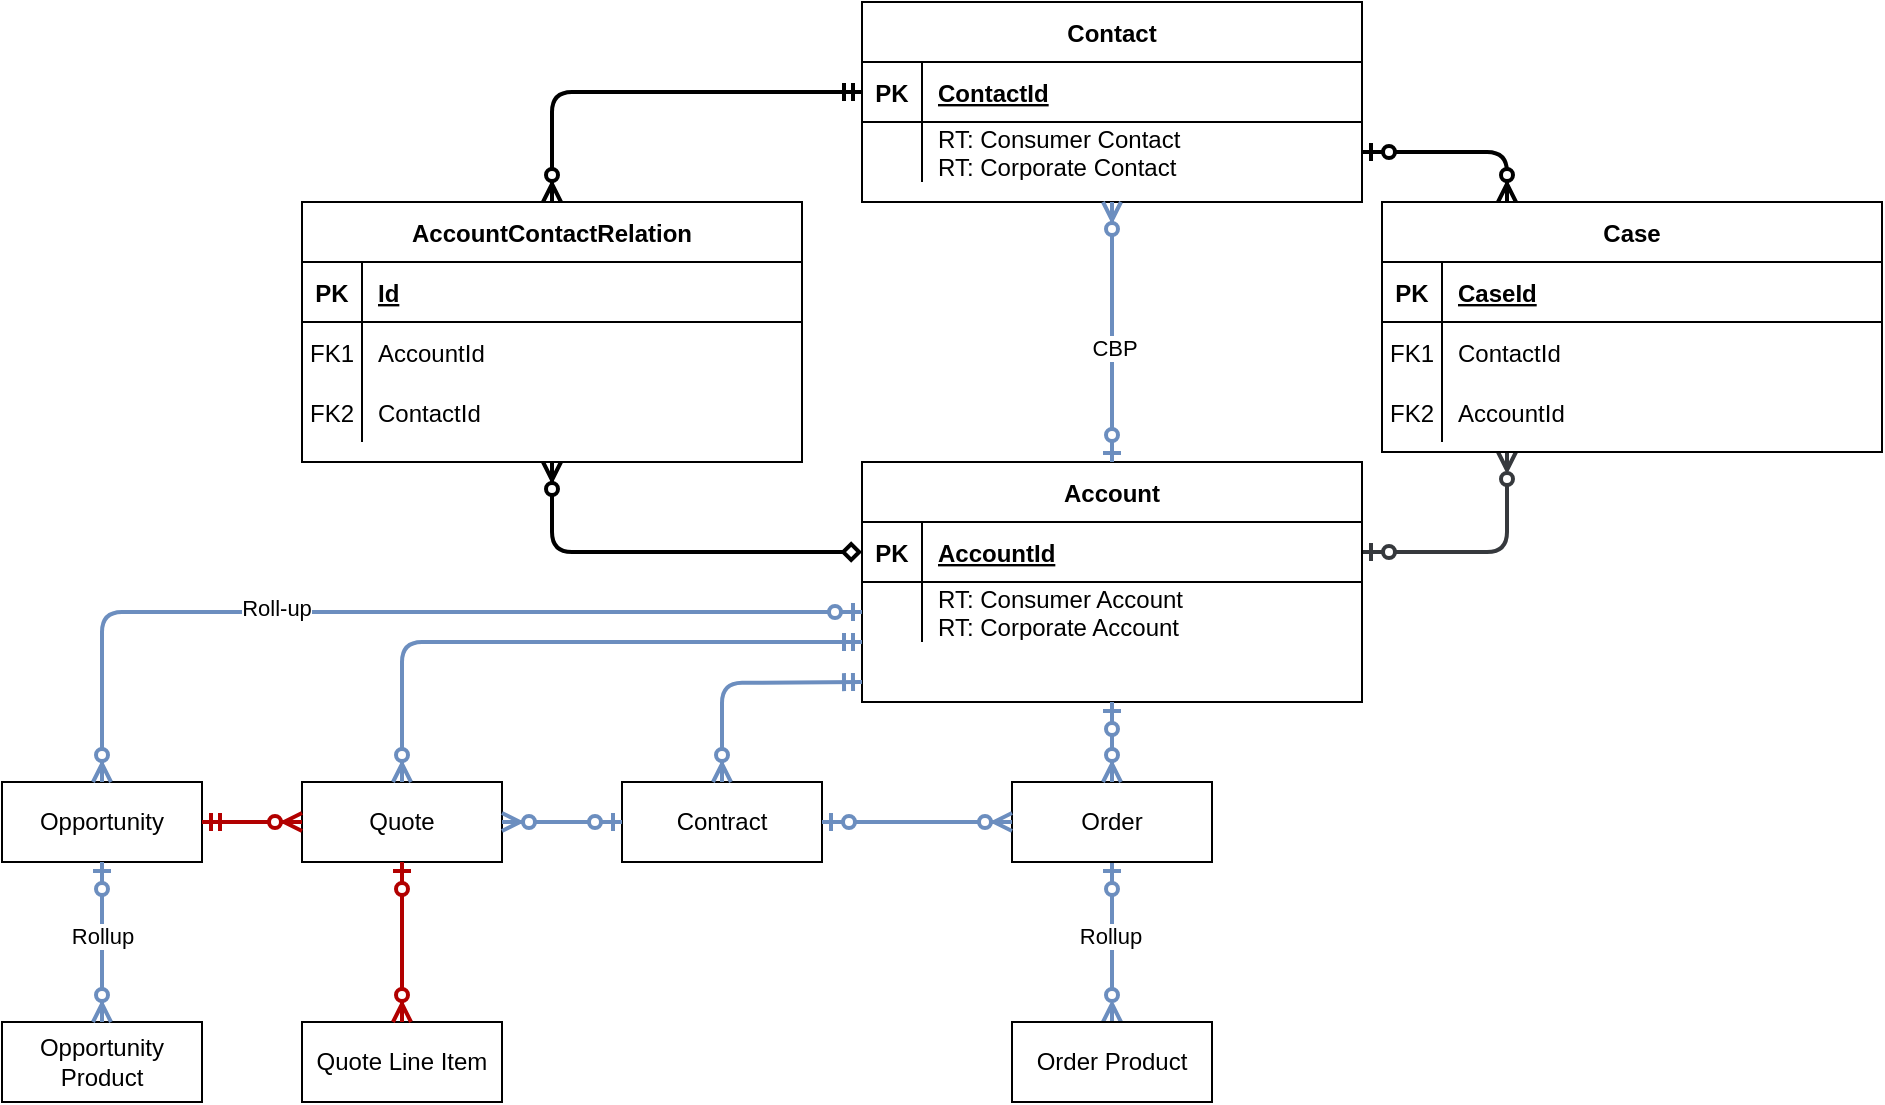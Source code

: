 <mxfile version="20.7.4" type="github" pages="2">
  <diagram id="R2lEEEUBdFMjLlhIrx00" name="Sales-Service">
    <mxGraphModel dx="2074" dy="1156" grid="1" gridSize="10" guides="1" tooltips="1" connect="1" arrows="1" fold="1" page="1" pageScale="1" pageWidth="1169" pageHeight="827" math="0" shadow="0" extFonts="Permanent Marker^https://fonts.googleapis.com/css?family=Permanent+Marker">
      <root>
        <mxCell id="0" />
        <mxCell id="1" parent="0" />
        <mxCell id="C-vyLk0tnHw3VtMMgP7b-12" value="" style="endArrow=ERzeroToMany;startArrow=diamond;endFill=1;startFill=0;exitX=0;exitY=0.5;exitDx=0;exitDy=0;edgeStyle=orthogonalEdgeStyle;entryX=0.5;entryY=1;entryDx=0;entryDy=0;strokeWidth=2;" parent="1" source="C-vyLk0tnHw3VtMMgP7b-3" target="C-vyLk0tnHw3VtMMgP7b-13" edge="1">
          <mxGeometry width="100" height="100" relative="1" as="geometry">
            <mxPoint x="430" y="360" as="sourcePoint" />
            <mxPoint x="260" y="280" as="targetPoint" />
          </mxGeometry>
        </mxCell>
        <mxCell id="OE3xt_lgJofFsbn4dfdl-23" value="" style="rounded=1;jumpStyle=arc;orthogonalLoop=1;jettySize=auto;html=1;strokeColor=#36393d;endArrow=ERzeroToMany;endFill=0;startArrow=ERzeroToOne;startFill=0;entryX=0.25;entryY=1;entryDx=0;entryDy=0;edgeStyle=orthogonalEdgeStyle;exitX=1;exitY=0.5;exitDx=0;exitDy=0;strokeWidth=2;fillColor=#cce5ff;" edge="1" parent="1" source="C-vyLk0tnHw3VtMMgP7b-3" target="LE-aH9tgaGi0Yq5PgmA7-1">
          <mxGeometry relative="1" as="geometry">
            <mxPoint x="640" y="270" as="targetPoint" />
          </mxGeometry>
        </mxCell>
        <mxCell id="C-vyLk0tnHw3VtMMgP7b-2" value="Account" style="shape=table;startSize=30;container=1;collapsible=1;childLayout=tableLayout;fixedRows=1;rowLines=0;fontStyle=1;align=center;resizeLast=1;" parent="1" vertex="1">
          <mxGeometry x="520" y="280" width="250" height="120" as="geometry" />
        </mxCell>
        <mxCell id="C-vyLk0tnHw3VtMMgP7b-3" value="" style="shape=partialRectangle;collapsible=0;dropTarget=0;pointerEvents=0;fillColor=none;points=[[0,0.5],[1,0.5]];portConstraint=eastwest;top=0;left=0;right=0;bottom=1;" parent="C-vyLk0tnHw3VtMMgP7b-2" vertex="1">
          <mxGeometry y="30" width="250" height="30" as="geometry" />
        </mxCell>
        <mxCell id="C-vyLk0tnHw3VtMMgP7b-4" value="PK" style="shape=partialRectangle;overflow=hidden;connectable=0;fillColor=none;top=0;left=0;bottom=0;right=0;fontStyle=1;" parent="C-vyLk0tnHw3VtMMgP7b-3" vertex="1">
          <mxGeometry width="30" height="30" as="geometry">
            <mxRectangle width="30" height="30" as="alternateBounds" />
          </mxGeometry>
        </mxCell>
        <mxCell id="C-vyLk0tnHw3VtMMgP7b-5" value="AccountId" style="shape=partialRectangle;overflow=hidden;connectable=0;fillColor=none;top=0;left=0;bottom=0;right=0;align=left;spacingLeft=6;fontStyle=5;" parent="C-vyLk0tnHw3VtMMgP7b-3" vertex="1">
          <mxGeometry x="30" width="220" height="30" as="geometry">
            <mxRectangle width="220" height="30" as="alternateBounds" />
          </mxGeometry>
        </mxCell>
        <mxCell id="C-vyLk0tnHw3VtMMgP7b-6" value="" style="shape=partialRectangle;collapsible=0;dropTarget=0;pointerEvents=0;fillColor=none;points=[[0,0.5],[1,0.5]];portConstraint=eastwest;top=0;left=0;right=0;bottom=0;" parent="C-vyLk0tnHw3VtMMgP7b-2" vertex="1">
          <mxGeometry y="60" width="250" height="30" as="geometry" />
        </mxCell>
        <mxCell id="C-vyLk0tnHw3VtMMgP7b-7" value="" style="shape=partialRectangle;overflow=hidden;connectable=0;fillColor=none;top=0;left=0;bottom=0;right=0;" parent="C-vyLk0tnHw3VtMMgP7b-6" vertex="1">
          <mxGeometry width="30" height="30" as="geometry">
            <mxRectangle width="30" height="30" as="alternateBounds" />
          </mxGeometry>
        </mxCell>
        <mxCell id="C-vyLk0tnHw3VtMMgP7b-8" value="RT: Consumer Account&#xa;RT: Corporate Account" style="shape=partialRectangle;overflow=hidden;connectable=0;fillColor=none;top=0;left=0;bottom=0;right=0;align=left;spacingLeft=6;" parent="C-vyLk0tnHw3VtMMgP7b-6" vertex="1">
          <mxGeometry x="30" width="220" height="30" as="geometry">
            <mxRectangle width="220" height="30" as="alternateBounds" />
          </mxGeometry>
        </mxCell>
        <mxCell id="C-vyLk0tnHw3VtMMgP7b-13" value="AccountContactRelation" style="shape=table;startSize=30;container=1;collapsible=1;childLayout=tableLayout;fixedRows=1;rowLines=0;fontStyle=1;align=center;resizeLast=1;" parent="1" vertex="1">
          <mxGeometry x="240" y="150" width="250" height="130" as="geometry" />
        </mxCell>
        <mxCell id="C-vyLk0tnHw3VtMMgP7b-14" value="" style="shape=partialRectangle;collapsible=0;dropTarget=0;pointerEvents=0;fillColor=none;points=[[0,0.5],[1,0.5]];portConstraint=eastwest;top=0;left=0;right=0;bottom=1;" parent="C-vyLk0tnHw3VtMMgP7b-13" vertex="1">
          <mxGeometry y="30" width="250" height="30" as="geometry" />
        </mxCell>
        <mxCell id="C-vyLk0tnHw3VtMMgP7b-15" value="PK" style="shape=partialRectangle;overflow=hidden;connectable=0;fillColor=none;top=0;left=0;bottom=0;right=0;fontStyle=1;" parent="C-vyLk0tnHw3VtMMgP7b-14" vertex="1">
          <mxGeometry width="30" height="30" as="geometry">
            <mxRectangle width="30" height="30" as="alternateBounds" />
          </mxGeometry>
        </mxCell>
        <mxCell id="C-vyLk0tnHw3VtMMgP7b-16" value="Id" style="shape=partialRectangle;overflow=hidden;connectable=0;fillColor=none;top=0;left=0;bottom=0;right=0;align=left;spacingLeft=6;fontStyle=5;" parent="C-vyLk0tnHw3VtMMgP7b-14" vertex="1">
          <mxGeometry x="30" width="220" height="30" as="geometry">
            <mxRectangle width="220" height="30" as="alternateBounds" />
          </mxGeometry>
        </mxCell>
        <mxCell id="C-vyLk0tnHw3VtMMgP7b-17" value="" style="shape=partialRectangle;collapsible=0;dropTarget=0;pointerEvents=0;fillColor=none;points=[[0,0.5],[1,0.5]];portConstraint=eastwest;top=0;left=0;right=0;bottom=0;" parent="C-vyLk0tnHw3VtMMgP7b-13" vertex="1">
          <mxGeometry y="60" width="250" height="30" as="geometry" />
        </mxCell>
        <mxCell id="C-vyLk0tnHw3VtMMgP7b-18" value="FK1" style="shape=partialRectangle;overflow=hidden;connectable=0;fillColor=none;top=0;left=0;bottom=0;right=0;" parent="C-vyLk0tnHw3VtMMgP7b-17" vertex="1">
          <mxGeometry width="30" height="30" as="geometry">
            <mxRectangle width="30" height="30" as="alternateBounds" />
          </mxGeometry>
        </mxCell>
        <mxCell id="C-vyLk0tnHw3VtMMgP7b-19" value="AccountId" style="shape=partialRectangle;overflow=hidden;connectable=0;fillColor=none;top=0;left=0;bottom=0;right=0;align=left;spacingLeft=6;" parent="C-vyLk0tnHw3VtMMgP7b-17" vertex="1">
          <mxGeometry x="30" width="220" height="30" as="geometry">
            <mxRectangle width="220" height="30" as="alternateBounds" />
          </mxGeometry>
        </mxCell>
        <mxCell id="C-vyLk0tnHw3VtMMgP7b-20" value="" style="shape=partialRectangle;collapsible=0;dropTarget=0;pointerEvents=0;fillColor=none;points=[[0,0.5],[1,0.5]];portConstraint=eastwest;top=0;left=0;right=0;bottom=0;" parent="C-vyLk0tnHw3VtMMgP7b-13" vertex="1">
          <mxGeometry y="90" width="250" height="30" as="geometry" />
        </mxCell>
        <mxCell id="C-vyLk0tnHw3VtMMgP7b-21" value="FK2" style="shape=partialRectangle;overflow=hidden;connectable=0;fillColor=none;top=0;left=0;bottom=0;right=0;" parent="C-vyLk0tnHw3VtMMgP7b-20" vertex="1">
          <mxGeometry width="30" height="30" as="geometry">
            <mxRectangle width="30" height="30" as="alternateBounds" />
          </mxGeometry>
        </mxCell>
        <mxCell id="C-vyLk0tnHw3VtMMgP7b-22" value="ContactId" style="shape=partialRectangle;overflow=hidden;connectable=0;fillColor=none;top=0;left=0;bottom=0;right=0;align=left;spacingLeft=6;" parent="C-vyLk0tnHw3VtMMgP7b-20" vertex="1">
          <mxGeometry x="30" width="220" height="30" as="geometry">
            <mxRectangle width="220" height="30" as="alternateBounds" />
          </mxGeometry>
        </mxCell>
        <mxCell id="C-vyLk0tnHw3VtMMgP7b-23" value="Contact" style="shape=table;startSize=30;container=1;collapsible=1;childLayout=tableLayout;fixedRows=1;rowLines=0;fontStyle=1;align=center;resizeLast=1;" parent="1" vertex="1">
          <mxGeometry x="520" y="50" width="250" height="100" as="geometry" />
        </mxCell>
        <mxCell id="C-vyLk0tnHw3VtMMgP7b-24" value="" style="shape=partialRectangle;collapsible=0;dropTarget=0;pointerEvents=0;fillColor=none;points=[[0,0.5],[1,0.5]];portConstraint=eastwest;top=0;left=0;right=0;bottom=1;" parent="C-vyLk0tnHw3VtMMgP7b-23" vertex="1">
          <mxGeometry y="30" width="250" height="30" as="geometry" />
        </mxCell>
        <mxCell id="C-vyLk0tnHw3VtMMgP7b-25" value="PK" style="shape=partialRectangle;overflow=hidden;connectable=0;fillColor=none;top=0;left=0;bottom=0;right=0;fontStyle=1;" parent="C-vyLk0tnHw3VtMMgP7b-24" vertex="1">
          <mxGeometry width="30" height="30" as="geometry">
            <mxRectangle width="30" height="30" as="alternateBounds" />
          </mxGeometry>
        </mxCell>
        <mxCell id="C-vyLk0tnHw3VtMMgP7b-26" value="ContactId" style="shape=partialRectangle;overflow=hidden;connectable=0;fillColor=none;top=0;left=0;bottom=0;right=0;align=left;spacingLeft=6;fontStyle=5;" parent="C-vyLk0tnHw3VtMMgP7b-24" vertex="1">
          <mxGeometry x="30" width="220" height="30" as="geometry">
            <mxRectangle width="220" height="30" as="alternateBounds" />
          </mxGeometry>
        </mxCell>
        <mxCell id="C-vyLk0tnHw3VtMMgP7b-27" value="" style="shape=partialRectangle;collapsible=0;dropTarget=0;pointerEvents=0;fillColor=none;points=[[0,0.5],[1,0.5]];portConstraint=eastwest;top=0;left=0;right=0;bottom=0;" parent="C-vyLk0tnHw3VtMMgP7b-23" vertex="1">
          <mxGeometry y="60" width="250" height="30" as="geometry" />
        </mxCell>
        <mxCell id="C-vyLk0tnHw3VtMMgP7b-28" value="" style="shape=partialRectangle;overflow=hidden;connectable=0;fillColor=none;top=0;left=0;bottom=0;right=0;" parent="C-vyLk0tnHw3VtMMgP7b-27" vertex="1">
          <mxGeometry width="30" height="30" as="geometry">
            <mxRectangle width="30" height="30" as="alternateBounds" />
          </mxGeometry>
        </mxCell>
        <mxCell id="C-vyLk0tnHw3VtMMgP7b-29" value="RT: Consumer Contact&#xa;RT: Corporate Contact" style="shape=partialRectangle;overflow=hidden;connectable=0;fillColor=none;top=0;left=0;bottom=0;right=0;align=left;spacingLeft=6;" parent="C-vyLk0tnHw3VtMMgP7b-27" vertex="1">
          <mxGeometry x="30" width="220" height="30" as="geometry">
            <mxRectangle width="220" height="30" as="alternateBounds" />
          </mxGeometry>
        </mxCell>
        <mxCell id="TfYKPDKi9-pqkv6VvDSB-5" value="" style="endArrow=ERzeroToMany;startArrow=ERmandOne;endFill=1;startFill=0;entryX=0.5;entryY=0;entryDx=0;entryDy=0;exitX=0;exitY=0.5;exitDx=0;exitDy=0;edgeStyle=orthogonalEdgeStyle;strokeWidth=2;" parent="1" source="C-vyLk0tnHw3VtMMgP7b-24" target="C-vyLk0tnHw3VtMMgP7b-13" edge="1">
          <mxGeometry width="100" height="100" relative="1" as="geometry">
            <mxPoint x="-260" y="200" as="sourcePoint" />
            <mxPoint x="-90" y="220" as="targetPoint" />
          </mxGeometry>
        </mxCell>
        <mxCell id="LE-aH9tgaGi0Yq5PgmA7-1" value="Case" style="shape=table;startSize=30;container=1;collapsible=1;childLayout=tableLayout;fixedRows=1;rowLines=0;fontStyle=1;align=center;resizeLast=1;" parent="1" vertex="1">
          <mxGeometry x="780" y="150" width="250" height="125" as="geometry" />
        </mxCell>
        <mxCell id="LE-aH9tgaGi0Yq5PgmA7-2" value="" style="shape=partialRectangle;collapsible=0;dropTarget=0;pointerEvents=0;fillColor=none;points=[[0,0.5],[1,0.5]];portConstraint=eastwest;top=0;left=0;right=0;bottom=1;" parent="LE-aH9tgaGi0Yq5PgmA7-1" vertex="1">
          <mxGeometry y="30" width="250" height="30" as="geometry" />
        </mxCell>
        <mxCell id="LE-aH9tgaGi0Yq5PgmA7-3" value="PK" style="shape=partialRectangle;overflow=hidden;connectable=0;fillColor=none;top=0;left=0;bottom=0;right=0;fontStyle=1;" parent="LE-aH9tgaGi0Yq5PgmA7-2" vertex="1">
          <mxGeometry width="30" height="30" as="geometry">
            <mxRectangle width="30" height="30" as="alternateBounds" />
          </mxGeometry>
        </mxCell>
        <mxCell id="LE-aH9tgaGi0Yq5PgmA7-4" value="CaseId" style="shape=partialRectangle;overflow=hidden;connectable=0;fillColor=none;top=0;left=0;bottom=0;right=0;align=left;spacingLeft=6;fontStyle=5;" parent="LE-aH9tgaGi0Yq5PgmA7-2" vertex="1">
          <mxGeometry x="30" width="220" height="30" as="geometry">
            <mxRectangle width="220" height="30" as="alternateBounds" />
          </mxGeometry>
        </mxCell>
        <mxCell id="LE-aH9tgaGi0Yq5PgmA7-5" value="" style="shape=partialRectangle;collapsible=0;dropTarget=0;pointerEvents=0;fillColor=none;points=[[0,0.5],[1,0.5]];portConstraint=eastwest;top=0;left=0;right=0;bottom=0;" parent="LE-aH9tgaGi0Yq5PgmA7-1" vertex="1">
          <mxGeometry y="60" width="250" height="30" as="geometry" />
        </mxCell>
        <mxCell id="LE-aH9tgaGi0Yq5PgmA7-6" value="FK1" style="shape=partialRectangle;overflow=hidden;connectable=0;fillColor=none;top=0;left=0;bottom=0;right=0;" parent="LE-aH9tgaGi0Yq5PgmA7-5" vertex="1">
          <mxGeometry width="30" height="30" as="geometry">
            <mxRectangle width="30" height="30" as="alternateBounds" />
          </mxGeometry>
        </mxCell>
        <mxCell id="LE-aH9tgaGi0Yq5PgmA7-7" value="ContactId" style="shape=partialRectangle;overflow=hidden;connectable=0;fillColor=none;top=0;left=0;bottom=0;right=0;align=left;spacingLeft=6;" parent="LE-aH9tgaGi0Yq5PgmA7-5" vertex="1">
          <mxGeometry x="30" width="220" height="30" as="geometry">
            <mxRectangle width="220" height="30" as="alternateBounds" />
          </mxGeometry>
        </mxCell>
        <mxCell id="OE3xt_lgJofFsbn4dfdl-14" value="" style="shape=partialRectangle;collapsible=0;dropTarget=0;pointerEvents=0;fillColor=none;points=[[0,0.5],[1,0.5]];portConstraint=eastwest;top=0;left=0;right=0;bottom=0;" vertex="1" parent="LE-aH9tgaGi0Yq5PgmA7-1">
          <mxGeometry y="90" width="250" height="30" as="geometry" />
        </mxCell>
        <mxCell id="OE3xt_lgJofFsbn4dfdl-15" value="FK2" style="shape=partialRectangle;overflow=hidden;connectable=0;fillColor=none;top=0;left=0;bottom=0;right=0;" vertex="1" parent="OE3xt_lgJofFsbn4dfdl-14">
          <mxGeometry width="30" height="30" as="geometry">
            <mxRectangle width="30" height="30" as="alternateBounds" />
          </mxGeometry>
        </mxCell>
        <mxCell id="OE3xt_lgJofFsbn4dfdl-16" value="AccountId" style="shape=partialRectangle;overflow=hidden;connectable=0;fillColor=none;top=0;left=0;bottom=0;right=0;align=left;spacingLeft=6;" vertex="1" parent="OE3xt_lgJofFsbn4dfdl-14">
          <mxGeometry x="30" width="220" height="30" as="geometry">
            <mxRectangle width="220" height="30" as="alternateBounds" />
          </mxGeometry>
        </mxCell>
        <mxCell id="LE-aH9tgaGi0Yq5PgmA7-12" value="" style="endArrow=ERzeroToMany;startArrow=ERzeroToOne;endFill=1;startFill=0;exitX=0.5;exitY=0;exitDx=0;exitDy=0;entryX=0.5;entryY=1;entryDx=0;entryDy=0;fillColor=#dae8fc;gradientColor=#7ea6e0;strokeColor=#6c8ebf;strokeWidth=2;" parent="1" source="C-vyLk0tnHw3VtMMgP7b-2" target="C-vyLk0tnHw3VtMMgP7b-23" edge="1">
          <mxGeometry width="100" height="100" relative="1" as="geometry">
            <mxPoint x="770" y="395" as="sourcePoint" />
            <mxPoint x="600" y="210" as="targetPoint" />
          </mxGeometry>
        </mxCell>
        <mxCell id="WA9UghRw6gRbrNqhcR1E-60" value="CBP" style="edgeLabel;html=1;align=center;verticalAlign=middle;resizable=0;points=[];" vertex="1" connectable="0" parent="LE-aH9tgaGi0Yq5PgmA7-12">
          <mxGeometry x="-0.123" y="-1" relative="1" as="geometry">
            <mxPoint as="offset" />
          </mxGeometry>
        </mxCell>
        <mxCell id="OE3xt_lgJofFsbn4dfdl-2" value="" style="endArrow=ERzeroToMany;startArrow=ERzeroToOne;endFill=1;startFill=0;rounded=1;strokeColor=default;jumpStyle=arc;exitX=1;exitY=0.5;exitDx=0;exitDy=0;entryX=0.25;entryY=0;entryDx=0;entryDy=0;edgeStyle=orthogonalEdgeStyle;strokeWidth=2;" edge="1" parent="1" source="C-vyLk0tnHw3VtMMgP7b-27" target="LE-aH9tgaGi0Yq5PgmA7-1">
          <mxGeometry width="100" height="100" relative="1" as="geometry">
            <mxPoint x="870" y="110" as="sourcePoint" />
            <mxPoint x="880" y="157.5" as="targetPoint" />
          </mxGeometry>
        </mxCell>
        <mxCell id="WA9UghRw6gRbrNqhcR1E-34" value="Opportunity" style="whiteSpace=wrap;html=1;align=center;" vertex="1" parent="1">
          <mxGeometry x="90" y="440" width="100" height="40" as="geometry" />
        </mxCell>
        <mxCell id="WA9UghRw6gRbrNqhcR1E-35" value="Opportunity Product" style="whiteSpace=wrap;html=1;align=center;" vertex="1" parent="1">
          <mxGeometry x="90" y="560" width="100" height="40" as="geometry" />
        </mxCell>
        <mxCell id="WA9UghRw6gRbrNqhcR1E-36" value="" style="edgeStyle=orthogonalEdgeStyle;fontSize=12;html=1;endArrow=ERzeroToMany;startArrow=ERzeroToOne;rounded=1;strokeColor=#6c8ebf;jumpStyle=arc;orthogonal=0;snapToPoint=0;entryX=0.5;entryY=0;entryDx=0;entryDy=0;exitX=0;exitY=0.5;exitDx=0;exitDy=0;fillColor=#dae8fc;gradientColor=#7ea6e0;strokeWidth=2;" edge="1" parent="1" source="C-vyLk0tnHw3VtMMgP7b-6" target="WA9UghRw6gRbrNqhcR1E-34">
          <mxGeometry x="-0.929" width="100" height="100" relative="1" as="geometry">
            <mxPoint x="610" y="420" as="sourcePoint" />
            <mxPoint x="150" y="430" as="targetPoint" />
            <mxPoint as="offset" />
          </mxGeometry>
        </mxCell>
        <mxCell id="WA9UghRw6gRbrNqhcR1E-51" value="Roll-up" style="edgeLabel;html=1;align=center;verticalAlign=middle;resizable=0;points=[];" vertex="1" connectable="0" parent="WA9UghRw6gRbrNqhcR1E-36">
          <mxGeometry x="0.26" y="-2" relative="1" as="geometry">
            <mxPoint as="offset" />
          </mxGeometry>
        </mxCell>
        <mxCell id="WA9UghRw6gRbrNqhcR1E-38" value="" style="fontSize=12;html=1;endArrow=ERzeroToMany;startArrow=ERzeroToOne;rounded=1;strokeColor=#6c8ebf;jumpStyle=arc;orthogonal=0;snapToPoint=0;exitX=0.5;exitY=1;exitDx=0;exitDy=0;entryX=0.5;entryY=0;entryDx=0;entryDy=0;fillColor=#dae8fc;gradientColor=#7ea6e0;strokeWidth=2;" edge="1" parent="1" source="WA9UghRw6gRbrNqhcR1E-34" target="WA9UghRw6gRbrNqhcR1E-35">
          <mxGeometry x="-0.929" width="100" height="100" relative="1" as="geometry">
            <mxPoint x="150" y="500" as="sourcePoint" />
            <mxPoint x="180" y="582.5" as="targetPoint" />
            <mxPoint as="offset" />
          </mxGeometry>
        </mxCell>
        <mxCell id="WA9UghRw6gRbrNqhcR1E-52" value="Rollup" style="edgeLabel;html=1;align=center;verticalAlign=middle;resizable=0;points=[];" vertex="1" connectable="0" parent="WA9UghRw6gRbrNqhcR1E-38">
          <mxGeometry x="-0.075" relative="1" as="geometry">
            <mxPoint as="offset" />
          </mxGeometry>
        </mxCell>
        <mxCell id="WA9UghRw6gRbrNqhcR1E-39" value="Quote" style="whiteSpace=wrap;html=1;align=center;" vertex="1" parent="1">
          <mxGeometry x="240" y="440" width="100" height="40" as="geometry" />
        </mxCell>
        <mxCell id="WA9UghRw6gRbrNqhcR1E-40" value="Quote Line Item" style="whiteSpace=wrap;html=1;align=center;" vertex="1" parent="1">
          <mxGeometry x="240" y="560" width="100" height="40" as="geometry" />
        </mxCell>
        <mxCell id="WA9UghRw6gRbrNqhcR1E-41" value="" style="fontSize=12;html=1;endArrow=ERzeroToMany;startArrow=ERzeroToOne;rounded=1;strokeColor=#B20000;jumpStyle=arc;orthogonal=0;snapToPoint=0;exitX=0.5;exitY=1;exitDx=0;exitDy=0;entryX=0.5;entryY=0;entryDx=0;entryDy=0;fillColor=#e51400;strokeWidth=2;" edge="1" parent="1" source="WA9UghRw6gRbrNqhcR1E-39" target="WA9UghRw6gRbrNqhcR1E-40">
          <mxGeometry x="-0.929" width="100" height="100" relative="1" as="geometry">
            <mxPoint x="300" y="500" as="sourcePoint" />
            <mxPoint x="330" y="582.5" as="targetPoint" />
            <mxPoint as="offset" />
          </mxGeometry>
        </mxCell>
        <mxCell id="WA9UghRw6gRbrNqhcR1E-42" value="" style="edgeStyle=orthogonalEdgeStyle;fontSize=12;html=1;endArrow=ERzeroToMany;startArrow=ERmandOne;rounded=1;strokeColor=#6c8ebf;jumpStyle=arc;orthogonal=0;snapToPoint=0;entryX=0.5;entryY=0;entryDx=0;entryDy=0;exitX=0;exitY=0.75;exitDx=0;exitDy=0;startFill=0;fillColor=#dae8fc;gradientColor=#7ea6e0;strokeWidth=2;" edge="1" parent="1" source="C-vyLk0tnHw3VtMMgP7b-2" target="WA9UghRw6gRbrNqhcR1E-39">
          <mxGeometry x="-0.929" width="100" height="100" relative="1" as="geometry">
            <mxPoint x="530" y="405" as="sourcePoint" />
            <mxPoint x="150" y="450" as="targetPoint" />
            <mxPoint as="offset" />
          </mxGeometry>
        </mxCell>
        <mxCell id="WA9UghRw6gRbrNqhcR1E-43" value="" style="fontSize=12;html=1;endArrow=ERzeroToMany;startArrow=ERmandOne;rounded=1;strokeColor=#B20000;jumpStyle=arc;orthogonal=0;snapToPoint=0;entryX=0;entryY=0.5;entryDx=0;entryDy=0;exitX=1;exitY=0.5;exitDx=0;exitDy=0;startFill=0;fillColor=#e51400;strokeWidth=2;" edge="1" parent="1" source="WA9UghRw6gRbrNqhcR1E-34" target="WA9UghRw6gRbrNqhcR1E-39">
          <mxGeometry x="-0.929" width="100" height="100" relative="1" as="geometry">
            <mxPoint x="640" y="540" as="sourcePoint" />
            <mxPoint x="410" y="570" as="targetPoint" />
            <mxPoint as="offset" />
          </mxGeometry>
        </mxCell>
        <mxCell id="WA9UghRw6gRbrNqhcR1E-44" value="Contract" style="whiteSpace=wrap;html=1;align=center;" vertex="1" parent="1">
          <mxGeometry x="400" y="440" width="100" height="40" as="geometry" />
        </mxCell>
        <mxCell id="WA9UghRw6gRbrNqhcR1E-58" value="" style="edgeStyle=orthogonalEdgeStyle;rounded=1;jumpStyle=arc;orthogonalLoop=1;jettySize=auto;html=1;strokeColor=#6c8ebf;strokeWidth=2;startArrow=ERzeroToOne;startFill=0;endArrow=ERzeroToMany;endFill=0;fontSize=12;fillColor=#dae8fc;gradientColor=#7ea6e0;" edge="1" parent="1" source="WA9UghRw6gRbrNqhcR1E-47" target="WA9UghRw6gRbrNqhcR1E-48">
          <mxGeometry relative="1" as="geometry" />
        </mxCell>
        <mxCell id="WA9UghRw6gRbrNqhcR1E-59" value="Rollup" style="edgeLabel;html=1;align=center;verticalAlign=middle;resizable=0;points=[];" vertex="1" connectable="0" parent="WA9UghRw6gRbrNqhcR1E-58">
          <mxGeometry x="-0.075" y="-1" relative="1" as="geometry">
            <mxPoint as="offset" />
          </mxGeometry>
        </mxCell>
        <mxCell id="WA9UghRw6gRbrNqhcR1E-47" value="Order" style="whiteSpace=wrap;html=1;align=center;" vertex="1" parent="1">
          <mxGeometry x="595" y="440" width="100" height="40" as="geometry" />
        </mxCell>
        <mxCell id="WA9UghRw6gRbrNqhcR1E-48" value="Order Product" style="whiteSpace=wrap;html=1;align=center;" vertex="1" parent="1">
          <mxGeometry x="595" y="560" width="100" height="40" as="geometry" />
        </mxCell>
        <mxCell id="WA9UghRw6gRbrNqhcR1E-53" value="" style="edgeStyle=orthogonalEdgeStyle;fontSize=12;html=1;endArrow=ERzeroToMany;startArrow=ERmandOne;rounded=1;strokeColor=#6c8ebf;jumpStyle=arc;orthogonal=0;snapToPoint=0;entryX=0.5;entryY=0;entryDx=0;entryDy=0;startFill=0;fillColor=#dae8fc;gradientColor=#7ea6e0;strokeWidth=2;" edge="1" parent="1" target="WA9UghRw6gRbrNqhcR1E-44">
          <mxGeometry x="-0.929" width="100" height="100" relative="1" as="geometry">
            <mxPoint x="520" y="390" as="sourcePoint" />
            <mxPoint x="300" y="450" as="targetPoint" />
            <mxPoint as="offset" />
          </mxGeometry>
        </mxCell>
        <mxCell id="WA9UghRw6gRbrNqhcR1E-54" value="" style="fontSize=12;html=1;endArrow=ERzeroToMany;startArrow=ERzeroToOne;rounded=1;strokeColor=#6c8ebf;jumpStyle=arc;orthogonal=0;snapToPoint=0;exitX=0;exitY=0.5;exitDx=0;exitDy=0;entryX=1;entryY=0.5;entryDx=0;entryDy=0;fillColor=#dae8fc;gradientColor=#7ea6e0;strokeWidth=2;" edge="1" parent="1" source="WA9UghRw6gRbrNqhcR1E-44" target="WA9UghRw6gRbrNqhcR1E-39">
          <mxGeometry x="-0.929" width="100" height="100" relative="1" as="geometry">
            <mxPoint x="390" y="470" as="sourcePoint" />
            <mxPoint x="390" y="550" as="targetPoint" />
            <mxPoint as="offset" />
          </mxGeometry>
        </mxCell>
        <mxCell id="WA9UghRw6gRbrNqhcR1E-56" value="" style="fontSize=12;html=1;endArrow=ERzeroToMany;startArrow=ERzeroToOne;rounded=1;strokeColor=#6c8ebf;jumpStyle=arc;orthogonal=0;snapToPoint=0;exitX=1;exitY=0.5;exitDx=0;exitDy=0;entryX=0;entryY=0.5;entryDx=0;entryDy=0;fillColor=#dae8fc;gradientColor=#7ea6e0;strokeWidth=2;" edge="1" parent="1" source="WA9UghRw6gRbrNqhcR1E-44" target="WA9UghRw6gRbrNqhcR1E-47">
          <mxGeometry x="-0.929" width="100" height="100" relative="1" as="geometry">
            <mxPoint x="410" y="470" as="sourcePoint" />
            <mxPoint x="350" y="470" as="targetPoint" />
            <mxPoint as="offset" />
          </mxGeometry>
        </mxCell>
        <mxCell id="WA9UghRw6gRbrNqhcR1E-57" value="" style="fontSize=12;html=1;endArrow=ERzeroToMany;startArrow=ERzeroToOne;rounded=1;strokeColor=#6c8ebf;jumpStyle=arc;orthogonal=0;snapToPoint=0;entryX=0.5;entryY=0;entryDx=0;entryDy=0;fillColor=#dae8fc;gradientColor=#7ea6e0;strokeWidth=2;exitX=0.5;exitY=1;exitDx=0;exitDy=0;" edge="1" parent="1" source="C-vyLk0tnHw3VtMMgP7b-2" target="WA9UghRw6gRbrNqhcR1E-47">
          <mxGeometry x="-0.929" width="100" height="100" relative="1" as="geometry">
            <mxPoint x="600" y="400" as="sourcePoint" />
            <mxPoint x="560" y="470" as="targetPoint" />
            <mxPoint as="offset" />
          </mxGeometry>
        </mxCell>
      </root>
    </mxGraphModel>
  </diagram>
  <diagram name="Customer-Party-Location" id="4ytXRveV9cyw897L20C0">
    <mxGraphModel dx="2074" dy="1156" grid="1" gridSize="10" guides="1" tooltips="1" connect="1" arrows="1" fold="1" page="1" pageScale="1" pageWidth="1169" pageHeight="827" math="0" shadow="0" extFonts="Permanent Marker^https://fonts.googleapis.com/css?family=Permanent+Marker">
      <root>
        <mxCell id="CmhvrTNcMBjimqKf37Fn-0" />
        <mxCell id="CmhvrTNcMBjimqKf37Fn-1" parent="CmhvrTNcMBjimqKf37Fn-0" />
        <mxCell id="CmhvrTNcMBjimqKf37Fn-2" value="" style="edgeStyle=entityRelationEdgeStyle;endArrow=ERzeroToMany;startArrow=diamond;endFill=1;startFill=0;exitX=0;exitY=0.5;exitDx=0;exitDy=0;" edge="1" parent="CmhvrTNcMBjimqKf37Fn-1" source="CmhvrTNcMBjimqKf37Fn-5" target="CmhvrTNcMBjimqKf37Fn-15">
          <mxGeometry width="100" height="100" relative="1" as="geometry">
            <mxPoint x="280" y="370" as="sourcePoint" />
            <mxPoint x="340" y="395" as="targetPoint" />
          </mxGeometry>
        </mxCell>
        <mxCell id="CmhvrTNcMBjimqKf37Fn-3" value="" style="edgeStyle=orthogonalEdgeStyle;rounded=1;jumpStyle=arc;orthogonalLoop=1;jettySize=auto;html=1;strokeColor=default;endArrow=ERzeroToMany;endFill=0;startArrow=ERzeroToOne;startFill=0;" edge="1" parent="CmhvrTNcMBjimqKf37Fn-1" source="CmhvrTNcMBjimqKf37Fn-4" target="CmhvrTNcMBjimqKf37Fn-36">
          <mxGeometry relative="1" as="geometry" />
        </mxCell>
        <mxCell id="CmhvrTNcMBjimqKf37Fn-4" value="Account" style="shape=table;startSize=30;container=1;collapsible=1;childLayout=tableLayout;fixedRows=1;rowLines=0;fontStyle=1;align=center;resizeLast=1;" vertex="1" parent="CmhvrTNcMBjimqKf37Fn-1">
          <mxGeometry x="520" y="320" width="250" height="100" as="geometry" />
        </mxCell>
        <mxCell id="CmhvrTNcMBjimqKf37Fn-5" value="" style="shape=partialRectangle;collapsible=0;dropTarget=0;pointerEvents=0;fillColor=none;points=[[0,0.5],[1,0.5]];portConstraint=eastwest;top=0;left=0;right=0;bottom=1;" vertex="1" parent="CmhvrTNcMBjimqKf37Fn-4">
          <mxGeometry y="30" width="250" height="30" as="geometry" />
        </mxCell>
        <mxCell id="CmhvrTNcMBjimqKf37Fn-6" value="PK" style="shape=partialRectangle;overflow=hidden;connectable=0;fillColor=none;top=0;left=0;bottom=0;right=0;fontStyle=1;" vertex="1" parent="CmhvrTNcMBjimqKf37Fn-5">
          <mxGeometry width="30" height="30" as="geometry">
            <mxRectangle width="30" height="30" as="alternateBounds" />
          </mxGeometry>
        </mxCell>
        <mxCell id="CmhvrTNcMBjimqKf37Fn-7" value="AccountId" style="shape=partialRectangle;overflow=hidden;connectable=0;fillColor=none;top=0;left=0;bottom=0;right=0;align=left;spacingLeft=6;fontStyle=5;" vertex="1" parent="CmhvrTNcMBjimqKf37Fn-5">
          <mxGeometry x="30" width="220" height="30" as="geometry">
            <mxRectangle width="220" height="30" as="alternateBounds" />
          </mxGeometry>
        </mxCell>
        <mxCell id="CmhvrTNcMBjimqKf37Fn-8" value="" style="shape=partialRectangle;collapsible=0;dropTarget=0;pointerEvents=0;fillColor=none;points=[[0,0.5],[1,0.5]];portConstraint=eastwest;top=0;left=0;right=0;bottom=0;" vertex="1" parent="CmhvrTNcMBjimqKf37Fn-4">
          <mxGeometry y="60" width="250" height="30" as="geometry" />
        </mxCell>
        <mxCell id="CmhvrTNcMBjimqKf37Fn-9" value="" style="shape=partialRectangle;overflow=hidden;connectable=0;fillColor=none;top=0;left=0;bottom=0;right=0;" vertex="1" parent="CmhvrTNcMBjimqKf37Fn-8">
          <mxGeometry width="30" height="30" as="geometry">
            <mxRectangle width="30" height="30" as="alternateBounds" />
          </mxGeometry>
        </mxCell>
        <mxCell id="CmhvrTNcMBjimqKf37Fn-10" value="RT: Consumer Account&#xa;RT: Corporate Account" style="shape=partialRectangle;overflow=hidden;connectable=0;fillColor=none;top=0;left=0;bottom=0;right=0;align=left;spacingLeft=6;" vertex="1" parent="CmhvrTNcMBjimqKf37Fn-8">
          <mxGeometry x="30" width="220" height="30" as="geometry">
            <mxRectangle width="220" height="30" as="alternateBounds" />
          </mxGeometry>
        </mxCell>
        <mxCell id="CmhvrTNcMBjimqKf37Fn-11" value="AccountContactRelation" style="shape=table;startSize=30;container=1;collapsible=1;childLayout=tableLayout;fixedRows=1;rowLines=0;fontStyle=1;align=center;resizeLast=1;" vertex="1" parent="CmhvrTNcMBjimqKf37Fn-1">
          <mxGeometry x="160" y="30" width="250" height="130" as="geometry" />
        </mxCell>
        <mxCell id="CmhvrTNcMBjimqKf37Fn-12" value="" style="shape=partialRectangle;collapsible=0;dropTarget=0;pointerEvents=0;fillColor=none;points=[[0,0.5],[1,0.5]];portConstraint=eastwest;top=0;left=0;right=0;bottom=1;" vertex="1" parent="CmhvrTNcMBjimqKf37Fn-11">
          <mxGeometry y="30" width="250" height="30" as="geometry" />
        </mxCell>
        <mxCell id="CmhvrTNcMBjimqKf37Fn-13" value="PK" style="shape=partialRectangle;overflow=hidden;connectable=0;fillColor=none;top=0;left=0;bottom=0;right=0;fontStyle=1;" vertex="1" parent="CmhvrTNcMBjimqKf37Fn-12">
          <mxGeometry width="30" height="30" as="geometry">
            <mxRectangle width="30" height="30" as="alternateBounds" />
          </mxGeometry>
        </mxCell>
        <mxCell id="CmhvrTNcMBjimqKf37Fn-14" value="Id" style="shape=partialRectangle;overflow=hidden;connectable=0;fillColor=none;top=0;left=0;bottom=0;right=0;align=left;spacingLeft=6;fontStyle=5;" vertex="1" parent="CmhvrTNcMBjimqKf37Fn-12">
          <mxGeometry x="30" width="220" height="30" as="geometry">
            <mxRectangle width="220" height="30" as="alternateBounds" />
          </mxGeometry>
        </mxCell>
        <mxCell id="CmhvrTNcMBjimqKf37Fn-15" value="" style="shape=partialRectangle;collapsible=0;dropTarget=0;pointerEvents=0;fillColor=none;points=[[0,0.5],[1,0.5]];portConstraint=eastwest;top=0;left=0;right=0;bottom=0;" vertex="1" parent="CmhvrTNcMBjimqKf37Fn-11">
          <mxGeometry y="60" width="250" height="30" as="geometry" />
        </mxCell>
        <mxCell id="CmhvrTNcMBjimqKf37Fn-16" value="FK1" style="shape=partialRectangle;overflow=hidden;connectable=0;fillColor=none;top=0;left=0;bottom=0;right=0;" vertex="1" parent="CmhvrTNcMBjimqKf37Fn-15">
          <mxGeometry width="30" height="30" as="geometry">
            <mxRectangle width="30" height="30" as="alternateBounds" />
          </mxGeometry>
        </mxCell>
        <mxCell id="CmhvrTNcMBjimqKf37Fn-17" value="AccountId" style="shape=partialRectangle;overflow=hidden;connectable=0;fillColor=none;top=0;left=0;bottom=0;right=0;align=left;spacingLeft=6;" vertex="1" parent="CmhvrTNcMBjimqKf37Fn-15">
          <mxGeometry x="30" width="220" height="30" as="geometry">
            <mxRectangle width="220" height="30" as="alternateBounds" />
          </mxGeometry>
        </mxCell>
        <mxCell id="CmhvrTNcMBjimqKf37Fn-18" value="" style="shape=partialRectangle;collapsible=0;dropTarget=0;pointerEvents=0;fillColor=none;points=[[0,0.5],[1,0.5]];portConstraint=eastwest;top=0;left=0;right=0;bottom=0;" vertex="1" parent="CmhvrTNcMBjimqKf37Fn-11">
          <mxGeometry y="90" width="250" height="30" as="geometry" />
        </mxCell>
        <mxCell id="CmhvrTNcMBjimqKf37Fn-19" value="FK2" style="shape=partialRectangle;overflow=hidden;connectable=0;fillColor=none;top=0;left=0;bottom=0;right=0;" vertex="1" parent="CmhvrTNcMBjimqKf37Fn-18">
          <mxGeometry width="30" height="30" as="geometry">
            <mxRectangle width="30" height="30" as="alternateBounds" />
          </mxGeometry>
        </mxCell>
        <mxCell id="CmhvrTNcMBjimqKf37Fn-20" value="ContactId" style="shape=partialRectangle;overflow=hidden;connectable=0;fillColor=none;top=0;left=0;bottom=0;right=0;align=left;spacingLeft=6;" vertex="1" parent="CmhvrTNcMBjimqKf37Fn-18">
          <mxGeometry x="30" width="220" height="30" as="geometry">
            <mxRectangle width="220" height="30" as="alternateBounds" />
          </mxGeometry>
        </mxCell>
        <mxCell id="CmhvrTNcMBjimqKf37Fn-21" value="Contact" style="shape=table;startSize=30;container=1;collapsible=1;childLayout=tableLayout;fixedRows=1;rowLines=0;fontStyle=1;align=center;resizeLast=1;" vertex="1" parent="CmhvrTNcMBjimqKf37Fn-1">
          <mxGeometry x="510" y="30" width="250" height="100" as="geometry" />
        </mxCell>
        <mxCell id="CmhvrTNcMBjimqKf37Fn-22" value="" style="shape=partialRectangle;collapsible=0;dropTarget=0;pointerEvents=0;fillColor=none;points=[[0,0.5],[1,0.5]];portConstraint=eastwest;top=0;left=0;right=0;bottom=1;" vertex="1" parent="CmhvrTNcMBjimqKf37Fn-21">
          <mxGeometry y="30" width="250" height="30" as="geometry" />
        </mxCell>
        <mxCell id="CmhvrTNcMBjimqKf37Fn-23" value="PK" style="shape=partialRectangle;overflow=hidden;connectable=0;fillColor=none;top=0;left=0;bottom=0;right=0;fontStyle=1;" vertex="1" parent="CmhvrTNcMBjimqKf37Fn-22">
          <mxGeometry width="30" height="30" as="geometry">
            <mxRectangle width="30" height="30" as="alternateBounds" />
          </mxGeometry>
        </mxCell>
        <mxCell id="CmhvrTNcMBjimqKf37Fn-24" value="ContactId" style="shape=partialRectangle;overflow=hidden;connectable=0;fillColor=none;top=0;left=0;bottom=0;right=0;align=left;spacingLeft=6;fontStyle=5;" vertex="1" parent="CmhvrTNcMBjimqKf37Fn-22">
          <mxGeometry x="30" width="220" height="30" as="geometry">
            <mxRectangle width="220" height="30" as="alternateBounds" />
          </mxGeometry>
        </mxCell>
        <mxCell id="CmhvrTNcMBjimqKf37Fn-25" value="" style="shape=partialRectangle;collapsible=0;dropTarget=0;pointerEvents=0;fillColor=none;points=[[0,0.5],[1,0.5]];portConstraint=eastwest;top=0;left=0;right=0;bottom=0;" vertex="1" parent="CmhvrTNcMBjimqKf37Fn-21">
          <mxGeometry y="60" width="250" height="30" as="geometry" />
        </mxCell>
        <mxCell id="CmhvrTNcMBjimqKf37Fn-26" value="" style="shape=partialRectangle;overflow=hidden;connectable=0;fillColor=none;top=0;left=0;bottom=0;right=0;" vertex="1" parent="CmhvrTNcMBjimqKf37Fn-25">
          <mxGeometry width="30" height="30" as="geometry">
            <mxRectangle width="30" height="30" as="alternateBounds" />
          </mxGeometry>
        </mxCell>
        <mxCell id="CmhvrTNcMBjimqKf37Fn-27" value="RT: Consumer Contact&#xa;RT: Corporate Contact" style="shape=partialRectangle;overflow=hidden;connectable=0;fillColor=none;top=0;left=0;bottom=0;right=0;align=left;spacingLeft=6;" vertex="1" parent="CmhvrTNcMBjimqKf37Fn-25">
          <mxGeometry x="30" width="220" height="30" as="geometry">
            <mxRectangle width="220" height="30" as="alternateBounds" />
          </mxGeometry>
        </mxCell>
        <mxCell id="CmhvrTNcMBjimqKf37Fn-28" value="" style="edgeStyle=entityRelationEdgeStyle;endArrow=ERzeroToMany;startArrow=ERmandOne;endFill=1;startFill=0;entryX=1;entryY=0.5;entryDx=0;entryDy=0;exitX=0;exitY=0.5;exitDx=0;exitDy=0;" edge="1" parent="CmhvrTNcMBjimqKf37Fn-1" source="CmhvrTNcMBjimqKf37Fn-22" target="CmhvrTNcMBjimqKf37Fn-12">
          <mxGeometry width="100" height="100" relative="1" as="geometry">
            <mxPoint x="-260" y="200" as="sourcePoint" />
            <mxPoint x="-90" y="220" as="targetPoint" />
          </mxGeometry>
        </mxCell>
        <mxCell id="CmhvrTNcMBjimqKf37Fn-29" value="Case" style="shape=table;startSize=30;container=1;collapsible=1;childLayout=tableLayout;fixedRows=1;rowLines=0;fontStyle=1;align=center;resizeLast=1;" vertex="1" parent="CmhvrTNcMBjimqKf37Fn-1">
          <mxGeometry x="510" y="145" width="250" height="125" as="geometry" />
        </mxCell>
        <mxCell id="CmhvrTNcMBjimqKf37Fn-30" value="" style="shape=partialRectangle;collapsible=0;dropTarget=0;pointerEvents=0;fillColor=none;points=[[0,0.5],[1,0.5]];portConstraint=eastwest;top=0;left=0;right=0;bottom=1;" vertex="1" parent="CmhvrTNcMBjimqKf37Fn-29">
          <mxGeometry y="30" width="250" height="30" as="geometry" />
        </mxCell>
        <mxCell id="CmhvrTNcMBjimqKf37Fn-31" value="PK" style="shape=partialRectangle;overflow=hidden;connectable=0;fillColor=none;top=0;left=0;bottom=0;right=0;fontStyle=1;" vertex="1" parent="CmhvrTNcMBjimqKf37Fn-30">
          <mxGeometry width="30" height="30" as="geometry">
            <mxRectangle width="30" height="30" as="alternateBounds" />
          </mxGeometry>
        </mxCell>
        <mxCell id="CmhvrTNcMBjimqKf37Fn-32" value="CaseId" style="shape=partialRectangle;overflow=hidden;connectable=0;fillColor=none;top=0;left=0;bottom=0;right=0;align=left;spacingLeft=6;fontStyle=5;" vertex="1" parent="CmhvrTNcMBjimqKf37Fn-30">
          <mxGeometry x="30" width="220" height="30" as="geometry">
            <mxRectangle width="220" height="30" as="alternateBounds" />
          </mxGeometry>
        </mxCell>
        <mxCell id="CmhvrTNcMBjimqKf37Fn-33" value="" style="shape=partialRectangle;collapsible=0;dropTarget=0;pointerEvents=0;fillColor=none;points=[[0,0.5],[1,0.5]];portConstraint=eastwest;top=0;left=0;right=0;bottom=0;" vertex="1" parent="CmhvrTNcMBjimqKf37Fn-29">
          <mxGeometry y="60" width="250" height="30" as="geometry" />
        </mxCell>
        <mxCell id="CmhvrTNcMBjimqKf37Fn-34" value="FK1" style="shape=partialRectangle;overflow=hidden;connectable=0;fillColor=none;top=0;left=0;bottom=0;right=0;" vertex="1" parent="CmhvrTNcMBjimqKf37Fn-33">
          <mxGeometry width="30" height="30" as="geometry">
            <mxRectangle width="30" height="30" as="alternateBounds" />
          </mxGeometry>
        </mxCell>
        <mxCell id="CmhvrTNcMBjimqKf37Fn-35" value="ContactId" style="shape=partialRectangle;overflow=hidden;connectable=0;fillColor=none;top=0;left=0;bottom=0;right=0;align=left;spacingLeft=6;" vertex="1" parent="CmhvrTNcMBjimqKf37Fn-33">
          <mxGeometry x="30" width="220" height="30" as="geometry">
            <mxRectangle width="220" height="30" as="alternateBounds" />
          </mxGeometry>
        </mxCell>
        <mxCell id="CmhvrTNcMBjimqKf37Fn-36" value="" style="shape=partialRectangle;collapsible=0;dropTarget=0;pointerEvents=0;fillColor=none;points=[[0,0.5],[1,0.5]];portConstraint=eastwest;top=0;left=0;right=0;bottom=0;" vertex="1" parent="CmhvrTNcMBjimqKf37Fn-29">
          <mxGeometry y="90" width="250" height="30" as="geometry" />
        </mxCell>
        <mxCell id="CmhvrTNcMBjimqKf37Fn-37" value="FK2" style="shape=partialRectangle;overflow=hidden;connectable=0;fillColor=none;top=0;left=0;bottom=0;right=0;" vertex="1" parent="CmhvrTNcMBjimqKf37Fn-36">
          <mxGeometry width="30" height="30" as="geometry">
            <mxRectangle width="30" height="30" as="alternateBounds" />
          </mxGeometry>
        </mxCell>
        <mxCell id="CmhvrTNcMBjimqKf37Fn-38" value="AccountId" style="shape=partialRectangle;overflow=hidden;connectable=0;fillColor=none;top=0;left=0;bottom=0;right=0;align=left;spacingLeft=6;" vertex="1" parent="CmhvrTNcMBjimqKf37Fn-36">
          <mxGeometry x="30" width="220" height="30" as="geometry">
            <mxRectangle width="220" height="30" as="alternateBounds" />
          </mxGeometry>
        </mxCell>
        <mxCell id="CmhvrTNcMBjimqKf37Fn-39" value="" style="edgeStyle=entityRelationEdgeStyle;endArrow=ERzeroToMany;startArrow=ERzeroToOne;endFill=1;startFill=0;" edge="1" parent="CmhvrTNcMBjimqKf37Fn-1" target="CmhvrTNcMBjimqKf37Fn-22">
          <mxGeometry width="100" height="100" relative="1" as="geometry">
            <mxPoint x="770" y="395" as="sourcePoint" />
            <mxPoint x="1050" y="100" as="targetPoint" />
          </mxGeometry>
        </mxCell>
        <mxCell id="CmhvrTNcMBjimqKf37Fn-40" value="AccountRelationship" style="shape=table;startSize=30;container=1;collapsible=1;childLayout=tableLayout;fixedRows=1;rowLines=0;fontStyle=1;align=center;resizeLast=1;" vertex="1" parent="CmhvrTNcMBjimqKf37Fn-1">
          <mxGeometry x="130" y="270" width="250" height="130" as="geometry" />
        </mxCell>
        <mxCell id="CmhvrTNcMBjimqKf37Fn-41" value="" style="shape=partialRectangle;collapsible=0;dropTarget=0;pointerEvents=0;fillColor=none;points=[[0,0.5],[1,0.5]];portConstraint=eastwest;top=0;left=0;right=0;bottom=1;" vertex="1" parent="CmhvrTNcMBjimqKf37Fn-40">
          <mxGeometry y="30" width="250" height="30" as="geometry" />
        </mxCell>
        <mxCell id="CmhvrTNcMBjimqKf37Fn-42" value="PK" style="shape=partialRectangle;overflow=hidden;connectable=0;fillColor=none;top=0;left=0;bottom=0;right=0;fontStyle=1;" vertex="1" parent="CmhvrTNcMBjimqKf37Fn-41">
          <mxGeometry width="30" height="30" as="geometry">
            <mxRectangle width="30" height="30" as="alternateBounds" />
          </mxGeometry>
        </mxCell>
        <mxCell id="CmhvrTNcMBjimqKf37Fn-43" value="Id" style="shape=partialRectangle;overflow=hidden;connectable=0;fillColor=none;top=0;left=0;bottom=0;right=0;align=left;spacingLeft=6;fontStyle=5;" vertex="1" parent="CmhvrTNcMBjimqKf37Fn-41">
          <mxGeometry x="30" width="220" height="30" as="geometry">
            <mxRectangle width="220" height="30" as="alternateBounds" />
          </mxGeometry>
        </mxCell>
        <mxCell id="CmhvrTNcMBjimqKf37Fn-44" value="" style="shape=partialRectangle;collapsible=0;dropTarget=0;pointerEvents=0;fillColor=none;points=[[0,0.5],[1,0.5]];portConstraint=eastwest;top=0;left=0;right=0;bottom=0;" vertex="1" parent="CmhvrTNcMBjimqKf37Fn-40">
          <mxGeometry y="60" width="250" height="30" as="geometry" />
        </mxCell>
        <mxCell id="CmhvrTNcMBjimqKf37Fn-45" value="FK1" style="shape=partialRectangle;overflow=hidden;connectable=0;fillColor=none;top=0;left=0;bottom=0;right=0;" vertex="1" parent="CmhvrTNcMBjimqKf37Fn-44">
          <mxGeometry width="30" height="30" as="geometry">
            <mxRectangle width="30" height="30" as="alternateBounds" />
          </mxGeometry>
        </mxCell>
        <mxCell id="CmhvrTNcMBjimqKf37Fn-46" value="AccountFromId" style="shape=partialRectangle;overflow=hidden;connectable=0;fillColor=none;top=0;left=0;bottom=0;right=0;align=left;spacingLeft=6;" vertex="1" parent="CmhvrTNcMBjimqKf37Fn-44">
          <mxGeometry x="30" width="220" height="30" as="geometry">
            <mxRectangle width="220" height="30" as="alternateBounds" />
          </mxGeometry>
        </mxCell>
        <mxCell id="CmhvrTNcMBjimqKf37Fn-47" value="" style="shape=partialRectangle;collapsible=0;dropTarget=0;pointerEvents=0;fillColor=none;points=[[0,0.5],[1,0.5]];portConstraint=eastwest;top=0;left=0;right=0;bottom=0;" vertex="1" parent="CmhvrTNcMBjimqKf37Fn-40">
          <mxGeometry y="90" width="250" height="30" as="geometry" />
        </mxCell>
        <mxCell id="CmhvrTNcMBjimqKf37Fn-48" value="FK2" style="shape=partialRectangle;overflow=hidden;connectable=0;fillColor=none;top=0;left=0;bottom=0;right=0;" vertex="1" parent="CmhvrTNcMBjimqKf37Fn-47">
          <mxGeometry width="30" height="30" as="geometry">
            <mxRectangle width="30" height="30" as="alternateBounds" />
          </mxGeometry>
        </mxCell>
        <mxCell id="CmhvrTNcMBjimqKf37Fn-49" value="AccountToId" style="shape=partialRectangle;overflow=hidden;connectable=0;fillColor=none;top=0;left=0;bottom=0;right=0;align=left;spacingLeft=6;" vertex="1" parent="CmhvrTNcMBjimqKf37Fn-47">
          <mxGeometry x="30" width="220" height="30" as="geometry">
            <mxRectangle width="220" height="30" as="alternateBounds" />
          </mxGeometry>
        </mxCell>
        <mxCell id="CmhvrTNcMBjimqKf37Fn-50" value="" style="edgeStyle=entityRelationEdgeStyle;endArrow=ERzeroToMany;startArrow=ERzeroToOne;endFill=1;startFill=0;rounded=1;strokeColor=default;entryX=1;entryY=0.5;entryDx=0;entryDy=0;jumpStyle=arc;" edge="1" parent="CmhvrTNcMBjimqKf37Fn-1" source="CmhvrTNcMBjimqKf37Fn-25" target="CmhvrTNcMBjimqKf37Fn-33">
          <mxGeometry width="100" height="100" relative="1" as="geometry">
            <mxPoint x="770" y="120" as="sourcePoint" />
            <mxPoint x="880" y="157.5" as="targetPoint" />
          </mxGeometry>
        </mxCell>
        <mxCell id="CmhvrTNcMBjimqKf37Fn-51" value="" style="edgeStyle=orthogonalEdgeStyle;rounded=1;jumpStyle=arc;orthogonalLoop=1;jettySize=auto;html=1;strokeColor=default;startArrow=ERzeroToOne;startFill=0;endArrow=ERzeroToMany;endFill=0;exitX=-0.004;exitY=0.133;exitDx=0;exitDy=0;exitPerimeter=0;" edge="1" parent="CmhvrTNcMBjimqKf37Fn-1" source="CmhvrTNcMBjimqKf37Fn-8" target="CmhvrTNcMBjimqKf37Fn-47">
          <mxGeometry relative="1" as="geometry" />
        </mxCell>
        <mxCell id="CmhvrTNcMBjimqKf37Fn-52" value="" style="edgeStyle=orthogonalEdgeStyle;rounded=1;jumpStyle=arc;orthogonalLoop=1;jettySize=auto;html=1;strokeColor=default;startArrow=ERzeroToOne;startFill=0;endArrow=ERzeroToMany;endFill=0;entryX=0.996;entryY=1.067;entryDx=0;entryDy=0;entryPerimeter=0;exitX=0;exitY=0.5;exitDx=0;exitDy=0;" edge="1" parent="CmhvrTNcMBjimqKf37Fn-1" source="CmhvrTNcMBjimqKf37Fn-8" target="CmhvrTNcMBjimqKf37Fn-47">
          <mxGeometry relative="1" as="geometry">
            <mxPoint x="490" y="460" as="sourcePoint" />
            <mxPoint x="410" y="414" as="targetPoint" />
          </mxGeometry>
        </mxCell>
      </root>
    </mxGraphModel>
  </diagram>
</mxfile>
